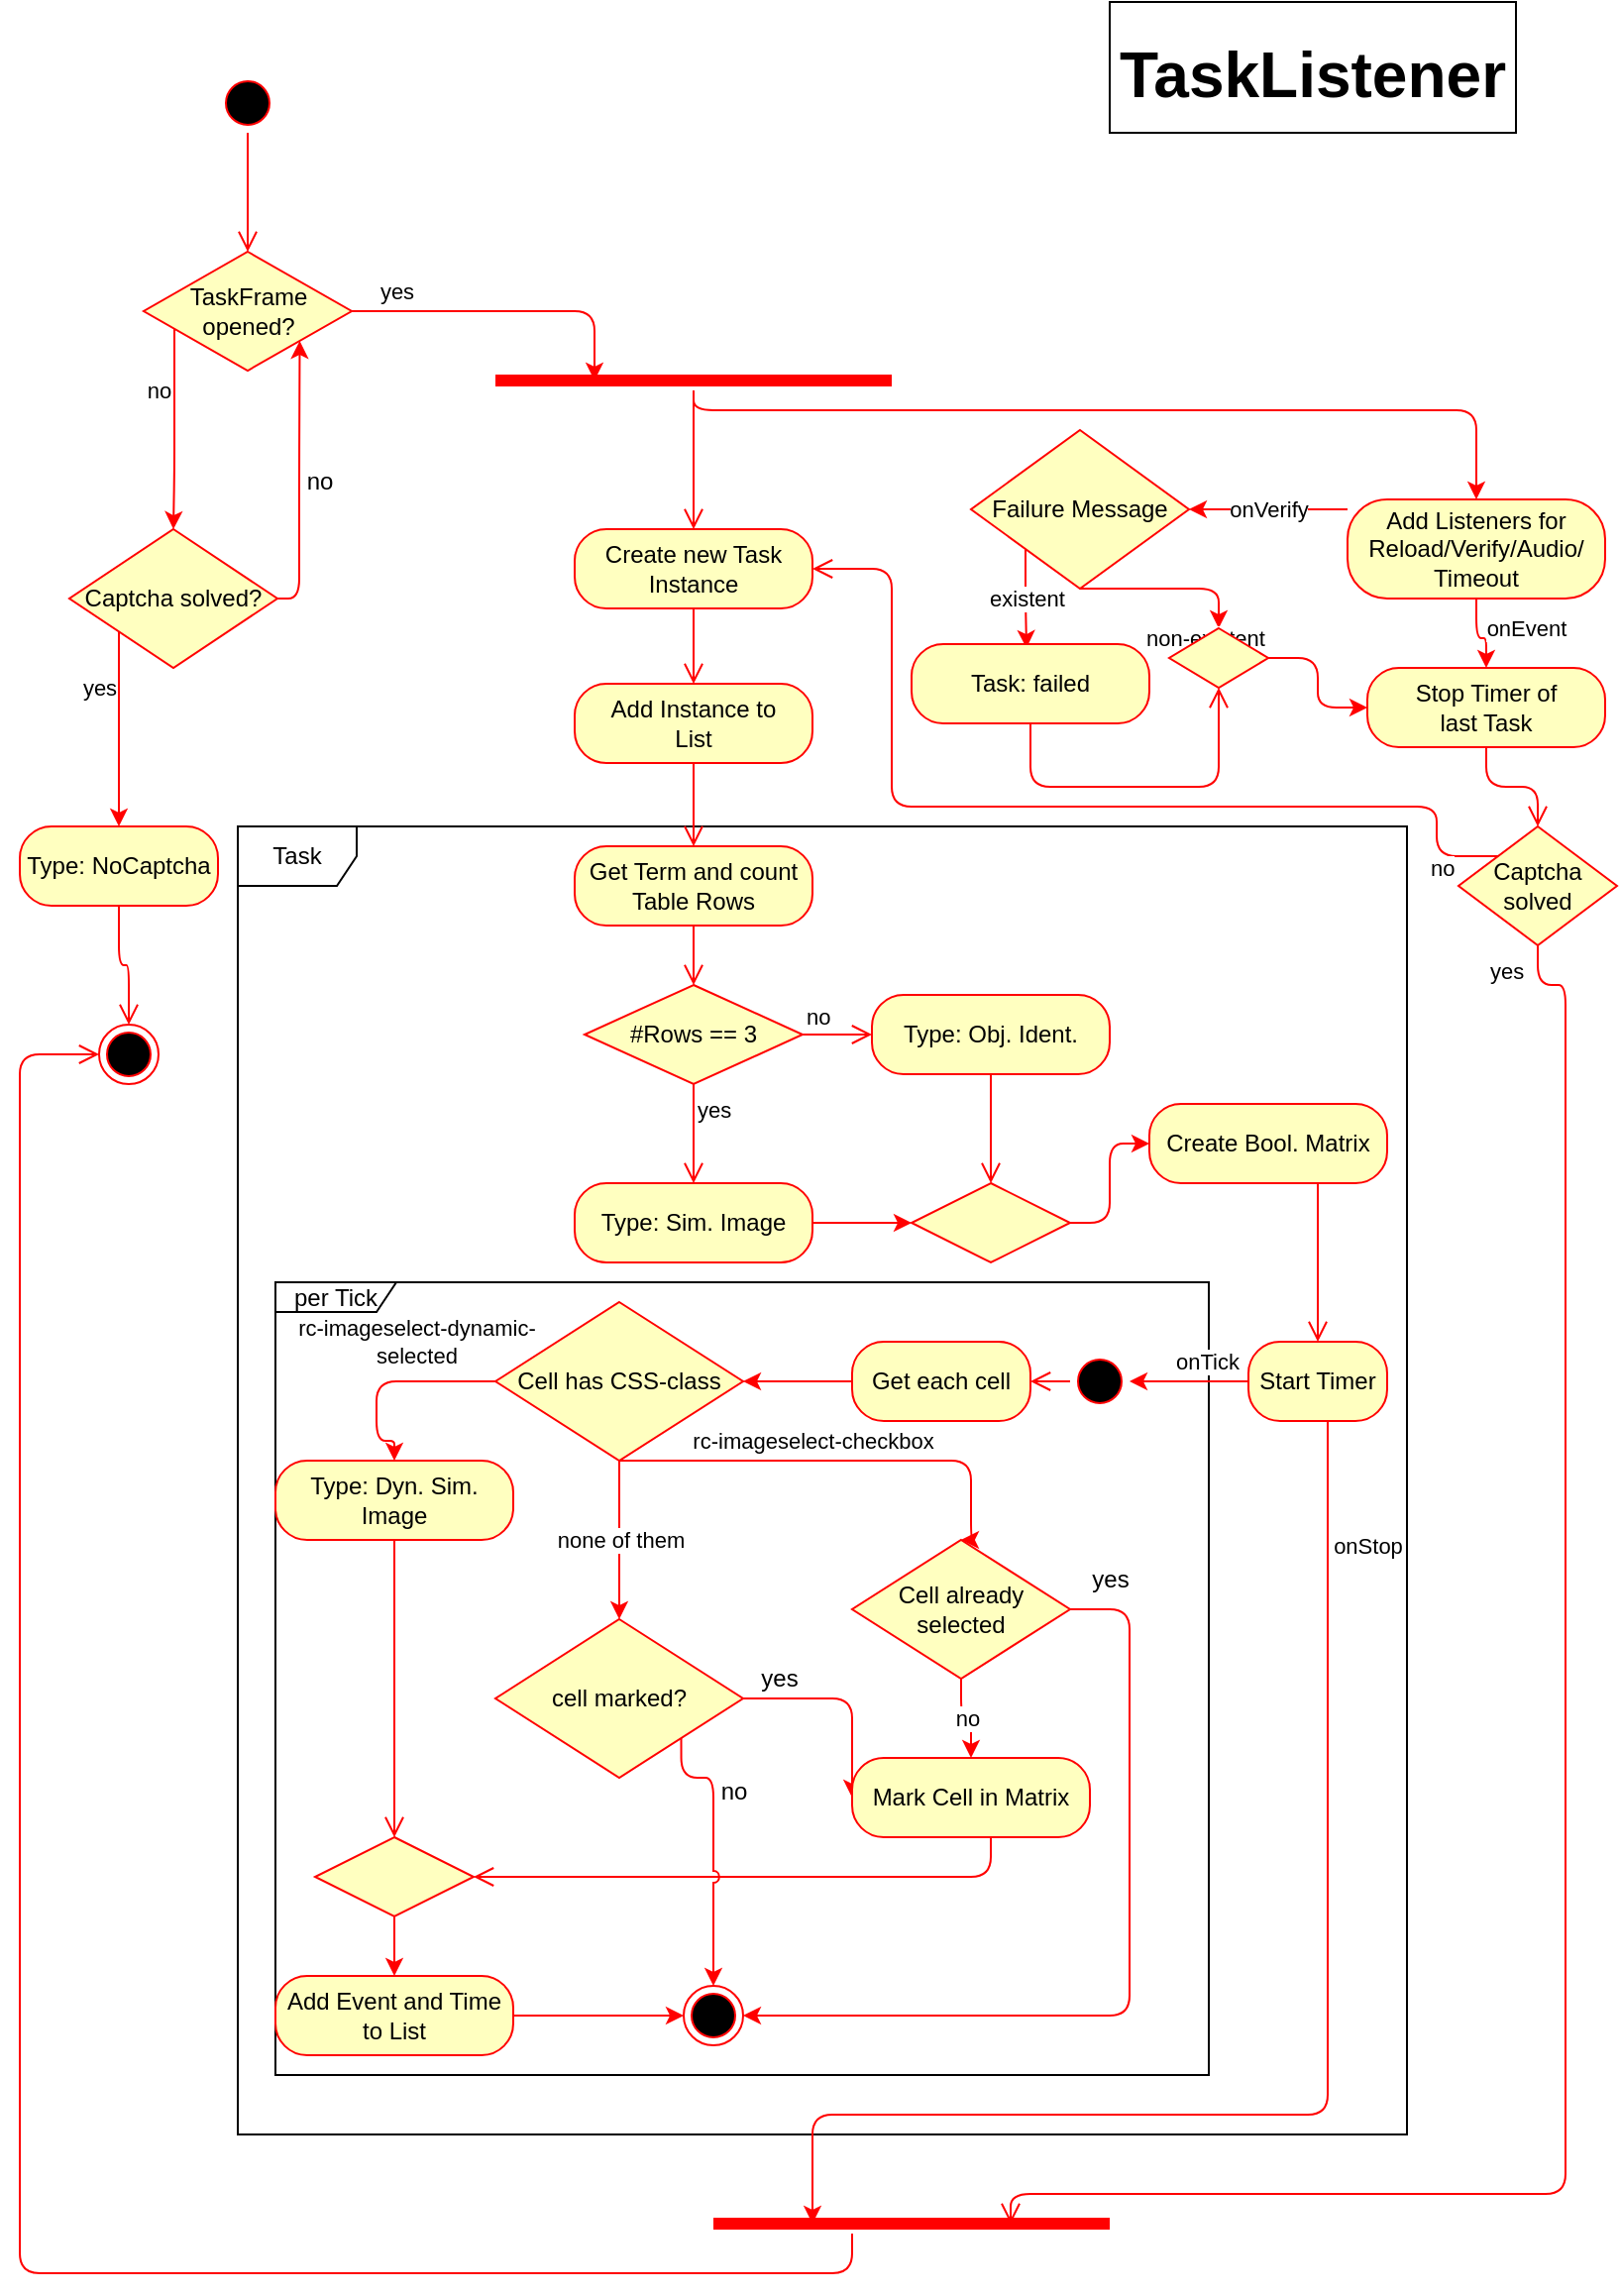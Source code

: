 <mxfile version="12.6.5" type="device"><diagram id="C5RBs43oDa-KdzZeNtuy" name="Page-1"><mxGraphModel dx="941" dy="671" grid="1" gridSize="10" guides="1" tooltips="1" connect="1" arrows="1" fold="1" page="1" pageScale="1" pageWidth="827" pageHeight="1169" math="0" shadow="0"><root><mxCell id="WIyWlLk6GJQsqaUBKTNV-0"/><mxCell id="WIyWlLk6GJQsqaUBKTNV-1" parent="WIyWlLk6GJQsqaUBKTNV-0"/><mxCell id="_MNQHU16KhwOSAVHGMOq-171" value="Task" style="shape=umlFrame;whiteSpace=wrap;html=1;" parent="WIyWlLk6GJQsqaUBKTNV-1" vertex="1"><mxGeometry x="130" y="420" width="590" height="660" as="geometry"/></mxCell><mxCell id="_MNQHU16KhwOSAVHGMOq-159" value="per Tick" style="shape=umlFrame;whiteSpace=wrap;html=1;width=61;height=15;" parent="WIyWlLk6GJQsqaUBKTNV-1" vertex="1"><mxGeometry x="149" y="650" width="471" height="400" as="geometry"/></mxCell><mxCell id="_MNQHU16KhwOSAVHGMOq-0" value="" style="ellipse;html=1;shape=startState;fillColor=#000000;strokeColor=#ff0000;" parent="WIyWlLk6GJQsqaUBKTNV-1" vertex="1"><mxGeometry x="120" y="40" width="30" height="30" as="geometry"/></mxCell><mxCell id="_MNQHU16KhwOSAVHGMOq-1" value="" style="edgeStyle=orthogonalEdgeStyle;html=1;verticalAlign=bottom;endArrow=open;endSize=8;strokeColor=#ff0000;" parent="WIyWlLk6GJQsqaUBKTNV-1" source="_MNQHU16KhwOSAVHGMOq-0" edge="1"><mxGeometry relative="1" as="geometry"><mxPoint x="135" y="130" as="targetPoint"/></mxGeometry></mxCell><mxCell id="_MNQHU16KhwOSAVHGMOq-42" value="yes" style="edgeStyle=orthogonalEdgeStyle;rounded=1;orthogonalLoop=1;jettySize=auto;html=1;strokeColor=#FF0000;entryX=0.25;entryY=0.5;entryDx=0;entryDy=0;entryPerimeter=0;" parent="WIyWlLk6GJQsqaUBKTNV-1" source="_MNQHU16KhwOSAVHGMOq-6" target="_MNQHU16KhwOSAVHGMOq-62" edge="1"><mxGeometry x="-0.713" y="10" relative="1" as="geometry"><mxPoint x="267.5" y="160" as="targetPoint"/><Array as="points"><mxPoint x="310" y="160"/></Array><mxPoint as="offset"/></mxGeometry></mxCell><mxCell id="_MNQHU16KhwOSAVHGMOq-45" value="no" style="edgeStyle=orthogonalEdgeStyle;rounded=1;orthogonalLoop=1;jettySize=auto;html=1;strokeColor=#FF0000;entryX=0.5;entryY=0;entryDx=0;entryDy=0;" parent="WIyWlLk6GJQsqaUBKTNV-1" source="_MNQHU16KhwOSAVHGMOq-6" target="_MNQHU16KhwOSAVHGMOq-44" edge="1"><mxGeometry x="0.408" y="-41" relative="1" as="geometry"><Array as="points"><mxPoint x="98" y="240"/><mxPoint x="98" y="240"/></Array><mxPoint x="33" y="-40" as="offset"/></mxGeometry></mxCell><mxCell id="_MNQHU16KhwOSAVHGMOq-6" value="TaskFrame&lt;br&gt;opened?" style="rhombus;whiteSpace=wrap;html=1;fillColor=#ffffc0;strokeColor=#ff0000;" parent="WIyWlLk6GJQsqaUBKTNV-1" vertex="1"><mxGeometry x="82.5" y="130" width="105" height="60" as="geometry"/></mxCell><mxCell id="_MNQHU16KhwOSAVHGMOq-48" value="yes" style="edgeStyle=orthogonalEdgeStyle;rounded=1;orthogonalLoop=1;jettySize=auto;html=1;strokeColor=#FF0000;entryX=0.5;entryY=0;entryDx=0;entryDy=0;" parent="WIyWlLk6GJQsqaUBKTNV-1" source="_MNQHU16KhwOSAVHGMOq-44" target="_MNQHU16KhwOSAVHGMOq-52" edge="1"><mxGeometry x="-0.424" y="-10" relative="1" as="geometry"><mxPoint x="135" y="420" as="targetPoint"/><Array as="points"><mxPoint x="70" y="410"/><mxPoint x="70" y="410"/></Array><mxPoint as="offset"/></mxGeometry></mxCell><mxCell id="_MNQHU16KhwOSAVHGMOq-50" value="&lt;font style=&quot;font-size: 12px&quot;&gt;no&lt;/font&gt;" style="edgeStyle=orthogonalEdgeStyle;rounded=1;orthogonalLoop=1;jettySize=auto;html=1;strokeColor=#FF0000;entryX=1;entryY=1;entryDx=0;entryDy=0;" parent="WIyWlLk6GJQsqaUBKTNV-1" source="_MNQHU16KhwOSAVHGMOq-44" target="_MNQHU16KhwOSAVHGMOq-6" edge="1"><mxGeometry x="-0.003" y="-10" relative="1" as="geometry"><mxPoint x="267.5" y="305" as="targetPoint"/><Array as="points"><mxPoint x="161" y="240"/><mxPoint x="161" y="240"/></Array><mxPoint as="offset"/></mxGeometry></mxCell><mxCell id="_MNQHU16KhwOSAVHGMOq-44" value="Captcha solved?" style="rhombus;whiteSpace=wrap;html=1;fillColor=#ffffc0;strokeColor=#ff0000;" parent="WIyWlLk6GJQsqaUBKTNV-1" vertex="1"><mxGeometry x="45" y="270" width="105" height="70" as="geometry"/></mxCell><mxCell id="_MNQHU16KhwOSAVHGMOq-52" value="Type: NoCaptcha" style="rounded=1;whiteSpace=wrap;html=1;arcSize=40;fontColor=#000000;fillColor=#ffffc0;strokeColor=#ff0000;" parent="WIyWlLk6GJQsqaUBKTNV-1" vertex="1"><mxGeometry x="20" y="420" width="100" height="40" as="geometry"/></mxCell><mxCell id="_MNQHU16KhwOSAVHGMOq-53" value="" style="edgeStyle=orthogonalEdgeStyle;html=1;verticalAlign=bottom;endArrow=open;endSize=8;strokeColor=#ff0000;entryX=0.5;entryY=0;entryDx=0;entryDy=0;exitX=0.5;exitY=1;exitDx=0;exitDy=0;" parent="WIyWlLk6GJQsqaUBKTNV-1" source="_MNQHU16KhwOSAVHGMOq-52" target="_MNQHU16KhwOSAVHGMOq-54" edge="1"><mxGeometry relative="1" as="geometry"><mxPoint x="139" y="520" as="targetPoint"/><Array as="points"><mxPoint x="70" y="490"/><mxPoint x="75" y="490"/></Array></mxGeometry></mxCell><mxCell id="_MNQHU16KhwOSAVHGMOq-54" value="" style="ellipse;html=1;shape=endState;fillColor=#000000;strokeColor=#ff0000;" parent="WIyWlLk6GJQsqaUBKTNV-1" vertex="1"><mxGeometry x="60" y="520" width="30" height="30" as="geometry"/></mxCell><mxCell id="_MNQHU16KhwOSAVHGMOq-55" value="Create new Task&lt;br&gt;Instance" style="rounded=1;whiteSpace=wrap;html=1;arcSize=40;fontColor=#000000;fillColor=#ffffc0;strokeColor=#ff0000;" parent="WIyWlLk6GJQsqaUBKTNV-1" vertex="1"><mxGeometry x="300" y="270" width="120" height="40" as="geometry"/></mxCell><mxCell id="_MNQHU16KhwOSAVHGMOq-56" value="" style="edgeStyle=orthogonalEdgeStyle;html=1;verticalAlign=bottom;endArrow=open;endSize=8;strokeColor=#ff0000;entryX=0.5;entryY=0;entryDx=0;entryDy=0;" parent="WIyWlLk6GJQsqaUBKTNV-1" source="_MNQHU16KhwOSAVHGMOq-55" target="_MNQHU16KhwOSAVHGMOq-57" edge="1"><mxGeometry relative="1" as="geometry"><mxPoint x="440" y="330" as="targetPoint"/></mxGeometry></mxCell><mxCell id="_MNQHU16KhwOSAVHGMOq-57" value="Add Instance to&lt;br&gt;List" style="rounded=1;whiteSpace=wrap;html=1;arcSize=40;fontColor=#000000;fillColor=#ffffc0;strokeColor=#ff0000;" parent="WIyWlLk6GJQsqaUBKTNV-1" vertex="1"><mxGeometry x="300" y="348" width="120" height="40" as="geometry"/></mxCell><mxCell id="_MNQHU16KhwOSAVHGMOq-58" value="" style="edgeStyle=orthogonalEdgeStyle;html=1;verticalAlign=bottom;endArrow=open;endSize=8;strokeColor=#ff0000;entryX=0.5;entryY=0;entryDx=0;entryDy=0;" parent="WIyWlLk6GJQsqaUBKTNV-1" source="_MNQHU16KhwOSAVHGMOq-57" target="_MNQHU16KhwOSAVHGMOq-80" edge="1"><mxGeometry relative="1" as="geometry"><mxPoint x="360" y="430" as="targetPoint"/></mxGeometry></mxCell><mxCell id="_MNQHU16KhwOSAVHGMOq-64" value="" style="edgeStyle=orthogonalEdgeStyle;rounded=1;orthogonalLoop=1;jettySize=auto;html=1;strokeColor=#FF0000;entryX=0.5;entryY=0;entryDx=0;entryDy=0;" parent="WIyWlLk6GJQsqaUBKTNV-1" source="_MNQHU16KhwOSAVHGMOq-62" target="_MNQHU16KhwOSAVHGMOq-65" edge="1"><mxGeometry relative="1" as="geometry"><mxPoint x="460" y="250" as="targetPoint"/><Array as="points"><mxPoint x="360" y="210"/><mxPoint x="755" y="210"/></Array></mxGeometry></mxCell><mxCell id="_MNQHU16KhwOSAVHGMOq-62" value="" style="shape=line;html=1;strokeWidth=6;strokeColor=#ff0000;" parent="WIyWlLk6GJQsqaUBKTNV-1" vertex="1"><mxGeometry x="260" y="190" width="200" height="10" as="geometry"/></mxCell><mxCell id="_MNQHU16KhwOSAVHGMOq-63" value="" style="edgeStyle=orthogonalEdgeStyle;html=1;verticalAlign=bottom;endArrow=open;endSize=8;strokeColor=#ff0000;entryX=0.5;entryY=0;entryDx=0;entryDy=0;" parent="WIyWlLk6GJQsqaUBKTNV-1" source="_MNQHU16KhwOSAVHGMOq-62" target="_MNQHU16KhwOSAVHGMOq-55" edge="1"><mxGeometry relative="1" as="geometry"><mxPoint x="360" y="240" as="targetPoint"/><Array as="points"><mxPoint x="360" y="270"/></Array></mxGeometry></mxCell><mxCell id="_MNQHU16KhwOSAVHGMOq-100" value="onVerify" style="edgeStyle=orthogonalEdgeStyle;rounded=1;orthogonalLoop=1;jettySize=auto;html=1;strokeColor=#FF0000;" parent="WIyWlLk6GJQsqaUBKTNV-1" edge="1"><mxGeometry relative="1" as="geometry"><mxPoint x="690.0" y="260" as="sourcePoint"/><mxPoint x="610.0" y="260" as="targetPoint"/></mxGeometry></mxCell><mxCell id="_MNQHU16KhwOSAVHGMOq-170" value="onEvent" style="edgeStyle=orthogonalEdgeStyle;rounded=1;orthogonalLoop=1;jettySize=auto;html=1;strokeColor=#FF0000;entryX=0.5;entryY=0;entryDx=0;entryDy=0;" parent="WIyWlLk6GJQsqaUBKTNV-1" source="_MNQHU16KhwOSAVHGMOq-65" target="_MNQHU16KhwOSAVHGMOq-71" edge="1"><mxGeometry x="0.251" y="21" relative="1" as="geometry"><mxPoint x="755.0" y="385" as="targetPoint"/><mxPoint x="-1" y="-5" as="offset"/></mxGeometry></mxCell><mxCell id="_MNQHU16KhwOSAVHGMOq-65" value="Add Listeners for&lt;br&gt;Reload/Verify/Audio/&lt;br&gt;Timeout" style="rounded=1;whiteSpace=wrap;html=1;arcSize=40;fontColor=#000000;fillColor=#ffffc0;strokeColor=#ff0000;" parent="WIyWlLk6GJQsqaUBKTNV-1" vertex="1"><mxGeometry x="690" y="255" width="130" height="50" as="geometry"/></mxCell><mxCell id="_MNQHU16KhwOSAVHGMOq-71" value="Stop Timer of&lt;br&gt;last Task" style="rounded=1;whiteSpace=wrap;html=1;arcSize=40;fontColor=#000000;fillColor=#ffffc0;strokeColor=#ff0000;" parent="WIyWlLk6GJQsqaUBKTNV-1" vertex="1"><mxGeometry x="700" y="340" width="120" height="40" as="geometry"/></mxCell><mxCell id="_MNQHU16KhwOSAVHGMOq-72" value="" style="edgeStyle=orthogonalEdgeStyle;html=1;verticalAlign=bottom;endArrow=open;endSize=8;strokeColor=#ff0000;entryX=0.5;entryY=0;entryDx=0;entryDy=0;" parent="WIyWlLk6GJQsqaUBKTNV-1" source="_MNQHU16KhwOSAVHGMOq-71" target="_MNQHU16KhwOSAVHGMOq-75" edge="1"><mxGeometry relative="1" as="geometry"><mxPoint x="755" y="413" as="targetPoint"/></mxGeometry></mxCell><mxCell id="_MNQHU16KhwOSAVHGMOq-75" value="Captcha &lt;br&gt;solved" style="rhombus;whiteSpace=wrap;html=1;fillColor=#ffffc0;strokeColor=#ff0000;" parent="WIyWlLk6GJQsqaUBKTNV-1" vertex="1"><mxGeometry x="746" y="420" width="80" height="60" as="geometry"/></mxCell><mxCell id="_MNQHU16KhwOSAVHGMOq-76" value="no" style="edgeStyle=orthogonalEdgeStyle;html=1;align=left;verticalAlign=bottom;endArrow=open;endSize=8;strokeColor=#ff0000;exitX=0;exitY=0;exitDx=0;exitDy=0;entryX=1;entryY=0.5;entryDx=0;entryDy=0;" parent="WIyWlLk6GJQsqaUBKTNV-1" source="_MNQHU16KhwOSAVHGMOq-75" target="_MNQHU16KhwOSAVHGMOq-55" edge="1"><mxGeometry x="-0.874" y="16" relative="1" as="geometry"><mxPoint x="720" y="470" as="targetPoint"/><Array as="points"><mxPoint x="735" y="410"/><mxPoint x="460" y="410"/><mxPoint x="460" y="290"/></Array><mxPoint x="11" y="15" as="offset"/></mxGeometry></mxCell><mxCell id="_MNQHU16KhwOSAVHGMOq-77" value="yes" style="edgeStyle=orthogonalEdgeStyle;html=1;align=left;verticalAlign=top;endArrow=open;endSize=8;strokeColor=#ff0000;entryX=0.75;entryY=0.5;entryDx=0;entryDy=0;entryPerimeter=0;exitX=0.5;exitY=1;exitDx=0;exitDy=0;" parent="WIyWlLk6GJQsqaUBKTNV-1" source="_MNQHU16KhwOSAVHGMOq-75" target="_MNQHU16KhwOSAVHGMOq-78" edge="1"><mxGeometry x="-0.957" y="33" relative="1" as="geometry"><mxPoint x="410" y="560" as="targetPoint"/><Array as="points"><mxPoint x="786" y="500"/><mxPoint x="800" y="500"/><mxPoint x="800" y="1110"/><mxPoint x="520" y="1110"/></Array><mxPoint x="-26" y="13" as="offset"/></mxGeometry></mxCell><mxCell id="_MNQHU16KhwOSAVHGMOq-78" value="" style="shape=line;html=1;strokeWidth=6;strokeColor=#ff0000;" parent="WIyWlLk6GJQsqaUBKTNV-1" vertex="1"><mxGeometry x="370" y="1120" width="200" height="10" as="geometry"/></mxCell><mxCell id="_MNQHU16KhwOSAVHGMOq-79" value="" style="edgeStyle=orthogonalEdgeStyle;html=1;verticalAlign=bottom;endArrow=open;endSize=8;strokeColor=#ff0000;entryX=0;entryY=0.5;entryDx=0;entryDy=0;" parent="WIyWlLk6GJQsqaUBKTNV-1" source="_MNQHU16KhwOSAVHGMOq-78" target="_MNQHU16KhwOSAVHGMOq-54" edge="1"><mxGeometry relative="1" as="geometry"><mxPoint x="139" y="630" as="targetPoint"/><Array as="points"><mxPoint x="440" y="1150"/><mxPoint x="20" y="1150"/><mxPoint x="20" y="535"/></Array></mxGeometry></mxCell><mxCell id="_MNQHU16KhwOSAVHGMOq-80" value="Get Term and count&lt;br&gt;Table Rows" style="rounded=1;whiteSpace=wrap;html=1;arcSize=40;fontColor=#000000;fillColor=#ffffc0;strokeColor=#ff0000;" parent="WIyWlLk6GJQsqaUBKTNV-1" vertex="1"><mxGeometry x="300" y="430" width="120" height="40" as="geometry"/></mxCell><mxCell id="_MNQHU16KhwOSAVHGMOq-81" value="" style="edgeStyle=orthogonalEdgeStyle;html=1;verticalAlign=bottom;endArrow=open;endSize=8;strokeColor=#ff0000;entryX=0.5;entryY=0;entryDx=0;entryDy=0;" parent="WIyWlLk6GJQsqaUBKTNV-1" source="_MNQHU16KhwOSAVHGMOq-80" target="_MNQHU16KhwOSAVHGMOq-82" edge="1"><mxGeometry relative="1" as="geometry"><mxPoint x="360" y="510" as="targetPoint"/></mxGeometry></mxCell><mxCell id="_MNQHU16KhwOSAVHGMOq-82" value="#Rows == 3" style="rhombus;whiteSpace=wrap;html=1;fillColor=#ffffc0;strokeColor=#ff0000;" parent="WIyWlLk6GJQsqaUBKTNV-1" vertex="1"><mxGeometry x="305" y="500" width="110" height="50" as="geometry"/></mxCell><mxCell id="_MNQHU16KhwOSAVHGMOq-83" value="no" style="edgeStyle=orthogonalEdgeStyle;html=1;align=left;verticalAlign=bottom;endArrow=open;endSize=8;strokeColor=#ff0000;entryX=0;entryY=0.5;entryDx=0;entryDy=0;" parent="WIyWlLk6GJQsqaUBKTNV-1" source="_MNQHU16KhwOSAVHGMOq-82" target="_MNQHU16KhwOSAVHGMOq-87" edge="1"><mxGeometry x="-1" relative="1" as="geometry"><mxPoint x="500" y="520" as="targetPoint"/></mxGeometry></mxCell><mxCell id="_MNQHU16KhwOSAVHGMOq-84" value="yes" style="edgeStyle=orthogonalEdgeStyle;html=1;align=left;verticalAlign=top;endArrow=open;endSize=8;strokeColor=#ff0000;entryX=0.5;entryY=0;entryDx=0;entryDy=0;" parent="WIyWlLk6GJQsqaUBKTNV-1" source="_MNQHU16KhwOSAVHGMOq-82" target="_MNQHU16KhwOSAVHGMOq-89" edge="1"><mxGeometry x="-1" relative="1" as="geometry"><mxPoint x="360" y="600" as="targetPoint"/></mxGeometry></mxCell><mxCell id="_MNQHU16KhwOSAVHGMOq-87" value="Type: Obj. Ident." style="rounded=1;whiteSpace=wrap;html=1;arcSize=40;fontColor=#000000;fillColor=#ffffc0;strokeColor=#ff0000;" parent="WIyWlLk6GJQsqaUBKTNV-1" vertex="1"><mxGeometry x="450" y="505" width="120" height="40" as="geometry"/></mxCell><mxCell id="_MNQHU16KhwOSAVHGMOq-88" value="" style="edgeStyle=orthogonalEdgeStyle;html=1;verticalAlign=bottom;endArrow=open;endSize=8;strokeColor=#ff0000;entryX=0.5;entryY=0;entryDx=0;entryDy=0;" parent="WIyWlLk6GJQsqaUBKTNV-1" source="_MNQHU16KhwOSAVHGMOq-87" target="_MNQHU16KhwOSAVHGMOq-91" edge="1"><mxGeometry relative="1" as="geometry"><mxPoint x="510" y="570" as="targetPoint"/></mxGeometry></mxCell><mxCell id="_MNQHU16KhwOSAVHGMOq-94" value="" style="edgeStyle=orthogonalEdgeStyle;rounded=1;orthogonalLoop=1;jettySize=auto;html=1;strokeColor=#FF0000;" parent="WIyWlLk6GJQsqaUBKTNV-1" source="_MNQHU16KhwOSAVHGMOq-89" target="_MNQHU16KhwOSAVHGMOq-91" edge="1"><mxGeometry relative="1" as="geometry"/></mxCell><mxCell id="_MNQHU16KhwOSAVHGMOq-89" value="Type: Sim. Image" style="rounded=1;whiteSpace=wrap;html=1;arcSize=40;fontColor=#000000;fillColor=#ffffc0;strokeColor=#ff0000;" parent="WIyWlLk6GJQsqaUBKTNV-1" vertex="1"><mxGeometry x="300" y="600" width="120" height="40" as="geometry"/></mxCell><mxCell id="_MNQHU16KhwOSAVHGMOq-98" value="" style="edgeStyle=orthogonalEdgeStyle;rounded=1;orthogonalLoop=1;jettySize=auto;html=1;strokeColor=#FF0000;entryX=0;entryY=0.5;entryDx=0;entryDy=0;" parent="WIyWlLk6GJQsqaUBKTNV-1" source="_MNQHU16KhwOSAVHGMOq-91" target="_MNQHU16KhwOSAVHGMOq-154" edge="1"><mxGeometry relative="1" as="geometry"><mxPoint x="510.0" y="720.0" as="targetPoint"/></mxGeometry></mxCell><mxCell id="_MNQHU16KhwOSAVHGMOq-91" value="" style="rhombus;whiteSpace=wrap;html=1;fillColor=#ffffc0;strokeColor=#ff0000;" parent="WIyWlLk6GJQsqaUBKTNV-1" vertex="1"><mxGeometry x="470" y="600" width="80" height="40" as="geometry"/></mxCell><mxCell id="_MNQHU16KhwOSAVHGMOq-115" value="onStop" style="edgeStyle=orthogonalEdgeStyle;rounded=1;orthogonalLoop=1;jettySize=auto;html=1;strokeColor=#FF0000;entryX=0.25;entryY=0.5;entryDx=0;entryDy=0;entryPerimeter=0;" parent="WIyWlLk6GJQsqaUBKTNV-1" source="_MNQHU16KhwOSAVHGMOq-95" target="_MNQHU16KhwOSAVHGMOq-78" edge="1"><mxGeometry x="-0.809" y="20" relative="1" as="geometry"><mxPoint x="550.0" y="800.0" as="targetPoint"/><Array as="points"><mxPoint x="680" y="1070"/><mxPoint x="420" y="1070"/></Array><mxPoint y="-1" as="offset"/></mxGeometry></mxCell><mxCell id="_MNQHU16KhwOSAVHGMOq-117" value="onTick" style="edgeStyle=orthogonalEdgeStyle;rounded=1;orthogonalLoop=1;jettySize=auto;html=1;strokeColor=#FF0000;entryX=1;entryY=0.5;entryDx=0;entryDy=0;" parent="WIyWlLk6GJQsqaUBKTNV-1" source="_MNQHU16KhwOSAVHGMOq-95" target="_MNQHU16KhwOSAVHGMOq-161" edge="1"><mxGeometry x="-0.25" y="-10" relative="1" as="geometry"><mxPoint x="570" y="700" as="targetPoint"/><Array as="points"><mxPoint x="580" y="700"/></Array><mxPoint x="1" as="offset"/></mxGeometry></mxCell><mxCell id="_MNQHU16KhwOSAVHGMOq-95" value="Start Timer" style="rounded=1;whiteSpace=wrap;html=1;arcSize=40;fontColor=#000000;fillColor=#ffffc0;strokeColor=#ff0000;" parent="WIyWlLk6GJQsqaUBKTNV-1" vertex="1"><mxGeometry x="640" y="680" width="70" height="40" as="geometry"/></mxCell><mxCell id="_MNQHU16KhwOSAVHGMOq-121" value="" style="edgeStyle=orthogonalEdgeStyle;rounded=1;orthogonalLoop=1;jettySize=auto;html=1;strokeColor=#FF0000;" parent="WIyWlLk6GJQsqaUBKTNV-1" source="_MNQHU16KhwOSAVHGMOq-116" target="_MNQHU16KhwOSAVHGMOq-118" edge="1"><mxGeometry relative="1" as="geometry"/></mxCell><mxCell id="_MNQHU16KhwOSAVHGMOq-116" value="Get each cell" style="rounded=1;whiteSpace=wrap;html=1;arcSize=40;fontColor=#000000;fillColor=#ffffc0;strokeColor=#ff0000;" parent="WIyWlLk6GJQsqaUBKTNV-1" vertex="1"><mxGeometry x="440" y="680" width="90" height="40" as="geometry"/></mxCell><mxCell id="_MNQHU16KhwOSAVHGMOq-105" value="existent" style="edgeStyle=orthogonalEdgeStyle;rounded=1;orthogonalLoop=1;jettySize=auto;html=1;strokeColor=#FF0000;exitX=0;exitY=1;exitDx=0;exitDy=0;" parent="WIyWlLk6GJQsqaUBKTNV-1" source="_MNQHU16KhwOSAVHGMOq-101" edge="1"><mxGeometry relative="1" as="geometry"><mxPoint x="528" y="330" as="targetPoint"/><Array as="points"><mxPoint x="528" y="305"/><mxPoint x="528" y="305"/></Array></mxGeometry></mxCell><mxCell id="_MNQHU16KhwOSAVHGMOq-110" value="non-existent" style="edgeStyle=orthogonalEdgeStyle;rounded=1;orthogonalLoop=1;jettySize=auto;html=1;strokeColor=#FF0000;entryX=0.5;entryY=0;entryDx=0;entryDy=0;" parent="WIyWlLk6GJQsqaUBKTNV-1" source="_MNQHU16KhwOSAVHGMOq-101" target="_MNQHU16KhwOSAVHGMOq-108" edge="1"><mxGeometry x="0.387" y="-25" relative="1" as="geometry"><mxPoint x="555.0" y="380" as="targetPoint"/><Array as="points"><mxPoint x="625" y="300"/></Array><mxPoint as="offset"/></mxGeometry></mxCell><mxCell id="_MNQHU16KhwOSAVHGMOq-101" value="Failure Message" style="rhombus;whiteSpace=wrap;html=1;fillColor=#ffffc0;strokeColor=#ff0000;" parent="WIyWlLk6GJQsqaUBKTNV-1" vertex="1"><mxGeometry x="500" y="220" width="110" height="80" as="geometry"/></mxCell><mxCell id="_MNQHU16KhwOSAVHGMOq-106" value="Task: failed" style="rounded=1;whiteSpace=wrap;html=1;arcSize=40;fontColor=#000000;fillColor=#ffffc0;strokeColor=#ff0000;" parent="WIyWlLk6GJQsqaUBKTNV-1" vertex="1"><mxGeometry x="470" y="328" width="120" height="40" as="geometry"/></mxCell><mxCell id="_MNQHU16KhwOSAVHGMOq-107" value="" style="edgeStyle=orthogonalEdgeStyle;html=1;verticalAlign=bottom;endArrow=open;endSize=8;strokeColor=#ff0000;entryX=0.5;entryY=1;entryDx=0;entryDy=0;" parent="WIyWlLk6GJQsqaUBKTNV-1" source="_MNQHU16KhwOSAVHGMOq-106" target="_MNQHU16KhwOSAVHGMOq-108" edge="1"><mxGeometry relative="1" as="geometry"><mxPoint x="550" y="440" as="targetPoint"/><Array as="points"><mxPoint x="530" y="400"/><mxPoint x="625" y="400"/></Array></mxGeometry></mxCell><mxCell id="_MNQHU16KhwOSAVHGMOq-113" value="" style="edgeStyle=orthogonalEdgeStyle;rounded=1;orthogonalLoop=1;jettySize=auto;html=1;strokeColor=#FF0000;" parent="WIyWlLk6GJQsqaUBKTNV-1" source="_MNQHU16KhwOSAVHGMOq-108" target="_MNQHU16KhwOSAVHGMOq-71" edge="1"><mxGeometry relative="1" as="geometry"/></mxCell><mxCell id="_MNQHU16KhwOSAVHGMOq-108" value="" style="rhombus;whiteSpace=wrap;html=1;fillColor=#ffffc0;strokeColor=#ff0000;" parent="WIyWlLk6GJQsqaUBKTNV-1" vertex="1"><mxGeometry x="600" y="320" width="50" height="30" as="geometry"/></mxCell><mxCell id="_MNQHU16KhwOSAVHGMOq-123" value="rc-imageselect-checkbox" style="edgeStyle=orthogonalEdgeStyle;rounded=1;orthogonalLoop=1;jettySize=auto;html=1;strokeColor=#FF0000;entryX=0.5;entryY=0;entryDx=0;entryDy=0;" parent="WIyWlLk6GJQsqaUBKTNV-1" source="_MNQHU16KhwOSAVHGMOq-118" target="_MNQHU16KhwOSAVHGMOq-128" edge="1"><mxGeometry x="-0.124" y="10" relative="1" as="geometry"><mxPoint x="350" y="780" as="targetPoint"/><Array as="points"><mxPoint x="500" y="740"/><mxPoint x="500" y="780"/></Array><mxPoint as="offset"/></mxGeometry></mxCell><mxCell id="_MNQHU16KhwOSAVHGMOq-127" value="rc-imageselect-dynamic-&lt;br&gt;selected" style="edgeStyle=orthogonalEdgeStyle;rounded=1;orthogonalLoop=1;jettySize=auto;html=1;strokeColor=#FF0000;entryX=0.5;entryY=0;entryDx=0;entryDy=0;" parent="WIyWlLk6GJQsqaUBKTNV-1" source="_MNQHU16KhwOSAVHGMOq-118" target="_MNQHU16KhwOSAVHGMOq-135" edge="1"><mxGeometry x="-0.266" y="-20" relative="1" as="geometry"><mxPoint x="180" y="700.0" as="targetPoint"/><Array as="points"><mxPoint x="200" y="700"/><mxPoint x="200" y="730"/><mxPoint x="209" y="730"/></Array><mxPoint as="offset"/></mxGeometry></mxCell><mxCell id="_MNQHU16KhwOSAVHGMOq-134" value="none of them" style="edgeStyle=orthogonalEdgeStyle;rounded=1;orthogonalLoop=1;jettySize=auto;html=1;strokeColor=#FF0000;" parent="WIyWlLk6GJQsqaUBKTNV-1" source="_MNQHU16KhwOSAVHGMOq-118" target="_MNQHU16KhwOSAVHGMOq-133" edge="1"><mxGeometry relative="1" as="geometry"/></mxCell><mxCell id="_MNQHU16KhwOSAVHGMOq-118" value="Cell has CSS-class" style="rhombus;whiteSpace=wrap;html=1;fillColor=#ffffc0;strokeColor=#ff0000;" parent="WIyWlLk6GJQsqaUBKTNV-1" vertex="1"><mxGeometry x="260" y="660" width="125" height="80" as="geometry"/></mxCell><mxCell id="_MNQHU16KhwOSAVHGMOq-144" value="" style="edgeStyle=orthogonalEdgeStyle;rounded=1;orthogonalLoop=1;jettySize=auto;html=1;strokeColor=#FF0000;entryX=0;entryY=0.5;entryDx=0;entryDy=0;" parent="WIyWlLk6GJQsqaUBKTNV-1" source="_MNQHU16KhwOSAVHGMOq-133" target="_MNQHU16KhwOSAVHGMOq-139" edge="1"><mxGeometry relative="1" as="geometry"><mxPoint x="465.0" y="860.0" as="targetPoint"/><Array as="points"><mxPoint x="440" y="860"/><mxPoint x="440" y="910"/></Array></mxGeometry></mxCell><mxCell id="_MNQHU16KhwOSAVHGMOq-153" value="yes" style="text;html=1;align=center;verticalAlign=middle;resizable=0;points=[];labelBackgroundColor=#ffffff;" parent="_MNQHU16KhwOSAVHGMOq-144" vertex="1" connectable="0"><mxGeometry x="-0.369" y="-5" relative="1" as="geometry"><mxPoint x="-15.5" y="-14.94" as="offset"/></mxGeometry></mxCell><mxCell id="_MNQHU16KhwOSAVHGMOq-133" value="cell marked?" style="rhombus;whiteSpace=wrap;html=1;fillColor=#ffffc0;strokeColor=#ff0000;" parent="WIyWlLk6GJQsqaUBKTNV-1" vertex="1"><mxGeometry x="260" y="820" width="125" height="80" as="geometry"/></mxCell><mxCell id="_MNQHU16KhwOSAVHGMOq-138" value="no" style="edgeStyle=orthogonalEdgeStyle;rounded=1;orthogonalLoop=1;jettySize=auto;html=1;strokeColor=#FF0000;entryX=0.5;entryY=0;entryDx=0;entryDy=0;" parent="WIyWlLk6GJQsqaUBKTNV-1" source="_MNQHU16KhwOSAVHGMOq-128" target="_MNQHU16KhwOSAVHGMOq-139" edge="1"><mxGeometry relative="1" as="geometry"><mxPoint x="544.941" y="880.037" as="targetPoint"/></mxGeometry></mxCell><mxCell id="_MNQHU16KhwOSAVHGMOq-181" value="" style="edgeStyle=orthogonalEdgeStyle;rounded=1;jumpStyle=arc;orthogonalLoop=1;jettySize=auto;html=1;strokeColor=#FF0000;fontSize=12;entryX=1;entryY=0.5;entryDx=0;entryDy=0;" parent="WIyWlLk6GJQsqaUBKTNV-1" source="_MNQHU16KhwOSAVHGMOq-128" target="_MNQHU16KhwOSAVHGMOq-163" edge="1"><mxGeometry relative="1" as="geometry"><mxPoint x="630.0" y="815.0" as="targetPoint"/><Array as="points"><mxPoint x="580" y="815"/><mxPoint x="580" y="1020"/></Array></mxGeometry></mxCell><mxCell id="_MNQHU16KhwOSAVHGMOq-182" value="yes" style="text;html=1;align=center;verticalAlign=middle;resizable=0;points=[];labelBackgroundColor=#ffffff;fontSize=12;" parent="_MNQHU16KhwOSAVHGMOq-181" vertex="1" connectable="0"><mxGeometry x="-0.57" y="4" relative="1" as="geometry"><mxPoint x="-14" y="-77.94" as="offset"/></mxGeometry></mxCell><mxCell id="_MNQHU16KhwOSAVHGMOq-128" value="Cell already selected" style="rhombus;whiteSpace=wrap;html=1;fillColor=#ffffc0;strokeColor=#ff0000;" parent="WIyWlLk6GJQsqaUBKTNV-1" vertex="1"><mxGeometry x="440" y="780" width="110" height="70" as="geometry"/></mxCell><mxCell id="_MNQHU16KhwOSAVHGMOq-135" value="Type: Dyn. Sim. Image" style="rounded=1;whiteSpace=wrap;html=1;arcSize=40;fontColor=#000000;fillColor=#ffffc0;strokeColor=#ff0000;" parent="WIyWlLk6GJQsqaUBKTNV-1" vertex="1"><mxGeometry x="149" y="740" width="120" height="40" as="geometry"/></mxCell><mxCell id="_MNQHU16KhwOSAVHGMOq-136" value="" style="edgeStyle=orthogonalEdgeStyle;html=1;verticalAlign=bottom;endArrow=open;endSize=8;strokeColor=#ff0000;entryX=0.5;entryY=0;entryDx=0;entryDy=0;" parent="WIyWlLk6GJQsqaUBKTNV-1" source="_MNQHU16KhwOSAVHGMOq-135" target="_MNQHU16KhwOSAVHGMOq-147" edge="1"><mxGeometry relative="1" as="geometry"><mxPoint x="210" y="850" as="targetPoint"/></mxGeometry></mxCell><mxCell id="_MNQHU16KhwOSAVHGMOq-139" value="Mark Cell in Matrix" style="rounded=1;whiteSpace=wrap;html=1;arcSize=40;fontColor=#000000;fillColor=#ffffc0;strokeColor=#ff0000;" parent="WIyWlLk6GJQsqaUBKTNV-1" vertex="1"><mxGeometry x="440" y="890" width="120" height="40" as="geometry"/></mxCell><mxCell id="_MNQHU16KhwOSAVHGMOq-140" value="" style="edgeStyle=orthogonalEdgeStyle;html=1;verticalAlign=bottom;endArrow=open;endSize=8;strokeColor=#ff0000;entryX=1;entryY=0.5;entryDx=0;entryDy=0;" parent="WIyWlLk6GJQsqaUBKTNV-1" source="_MNQHU16KhwOSAVHGMOq-139" target="_MNQHU16KhwOSAVHGMOq-147" edge="1"><mxGeometry relative="1" as="geometry"><mxPoint x="555" y="960" as="targetPoint"/><Array as="points"><mxPoint x="510" y="950"/></Array></mxGeometry></mxCell><mxCell id="_MNQHU16KhwOSAVHGMOq-165" value="" style="edgeStyle=orthogonalEdgeStyle;rounded=1;orthogonalLoop=1;jettySize=auto;html=1;strokeColor=#FF0000;entryX=0;entryY=0.5;entryDx=0;entryDy=0;" parent="WIyWlLk6GJQsqaUBKTNV-1" source="_MNQHU16KhwOSAVHGMOq-141" target="_MNQHU16KhwOSAVHGMOq-163" edge="1"><mxGeometry relative="1" as="geometry"><mxPoint x="349" y="1020.0" as="targetPoint"/></mxGeometry></mxCell><mxCell id="_MNQHU16KhwOSAVHGMOq-141" value="Add Event and Time&lt;br&gt;to List" style="rounded=1;whiteSpace=wrap;html=1;arcSize=40;fontColor=#000000;fillColor=#ffffc0;strokeColor=#ff0000;" parent="WIyWlLk6GJQsqaUBKTNV-1" vertex="1"><mxGeometry x="149" y="1000" width="120" height="40" as="geometry"/></mxCell><mxCell id="_MNQHU16KhwOSAVHGMOq-151" value="" style="edgeStyle=orthogonalEdgeStyle;rounded=1;orthogonalLoop=1;jettySize=auto;html=1;strokeColor=#FF0000;entryX=0.5;entryY=0;entryDx=0;entryDy=0;" parent="WIyWlLk6GJQsqaUBKTNV-1" source="_MNQHU16KhwOSAVHGMOq-147" target="_MNQHU16KhwOSAVHGMOq-141" edge="1"><mxGeometry relative="1" as="geometry"><mxPoint x="209" y="1030.0" as="targetPoint"/></mxGeometry></mxCell><mxCell id="_MNQHU16KhwOSAVHGMOq-147" value="" style="rhombus;whiteSpace=wrap;html=1;fillColor=#ffffc0;strokeColor=#ff0000;" parent="WIyWlLk6GJQsqaUBKTNV-1" vertex="1"><mxGeometry x="169" y="930" width="80" height="40" as="geometry"/></mxCell><mxCell id="_MNQHU16KhwOSAVHGMOq-154" value="Create Bool. Matrix" style="rounded=1;whiteSpace=wrap;html=1;arcSize=40;fontColor=#000000;fillColor=#ffffc0;strokeColor=#ff0000;" parent="WIyWlLk6GJQsqaUBKTNV-1" vertex="1"><mxGeometry x="590" y="560" width="120" height="40" as="geometry"/></mxCell><mxCell id="_MNQHU16KhwOSAVHGMOq-155" value="" style="edgeStyle=orthogonalEdgeStyle;html=1;verticalAlign=bottom;endArrow=open;endSize=8;strokeColor=#ff0000;entryX=0.5;entryY=0;entryDx=0;entryDy=0;" parent="WIyWlLk6GJQsqaUBKTNV-1" source="_MNQHU16KhwOSAVHGMOq-154" target="_MNQHU16KhwOSAVHGMOq-95" edge="1"><mxGeometry relative="1" as="geometry"><mxPoint x="660" y="680" as="targetPoint"/><Array as="points"><mxPoint x="675" y="650"/><mxPoint x="675" y="650"/></Array></mxGeometry></mxCell><mxCell id="_MNQHU16KhwOSAVHGMOq-161" value="" style="ellipse;html=1;shape=startState;fillColor=#000000;strokeColor=#ff0000;" parent="WIyWlLk6GJQsqaUBKTNV-1" vertex="1"><mxGeometry x="550" y="685" width="30" height="30" as="geometry"/></mxCell><mxCell id="_MNQHU16KhwOSAVHGMOq-162" value="" style="edgeStyle=orthogonalEdgeStyle;html=1;verticalAlign=bottom;endArrow=open;endSize=8;strokeColor=#ff0000;entryX=1;entryY=0.5;entryDx=0;entryDy=0;" parent="WIyWlLk6GJQsqaUBKTNV-1" source="_MNQHU16KhwOSAVHGMOq-161" target="_MNQHU16KhwOSAVHGMOq-116" edge="1"><mxGeometry relative="1" as="geometry"><mxPoint x="565" y="790" as="targetPoint"/></mxGeometry></mxCell><mxCell id="_MNQHU16KhwOSAVHGMOq-163" value="" style="ellipse;html=1;shape=endState;fillColor=#000000;strokeColor=#ff0000;" parent="WIyWlLk6GJQsqaUBKTNV-1" vertex="1"><mxGeometry x="355" y="1005" width="30" height="30" as="geometry"/></mxCell><mxCell id="_MNQHU16KhwOSAVHGMOq-173" value="TaskListener" style="text;align=center;fontStyle=1;verticalAlign=middle;spacingLeft=3;spacingRight=3;strokeColor=#000000;rotatable=0;points=[[0,0.5],[1,0.5]];portConstraint=eastwest;fontSize=32;fillColor=none;gradientColor=none;" parent="WIyWlLk6GJQsqaUBKTNV-1" vertex="1"><mxGeometry x="570" y="4" width="205" height="66" as="geometry"/></mxCell><mxCell id="_MNQHU16KhwOSAVHGMOq-177" value="&lt;span style=&quot;font-size: 12px ; line-height: 40%&quot;&gt;no&lt;br style=&quot;font-size: 12px&quot;&gt;&lt;/span&gt;" style="edgeStyle=orthogonalEdgeStyle;rounded=1;jumpStyle=arc;orthogonalLoop=1;jettySize=auto;html=1;strokeColor=#FF0000;fontSize=12;exitX=1;exitY=1;exitDx=0;exitDy=0;entryX=0.5;entryY=0;entryDx=0;entryDy=0;" parent="WIyWlLk6GJQsqaUBKTNV-1" source="_MNQHU16KhwOSAVHGMOq-133" target="_MNQHU16KhwOSAVHGMOq-163" edge="1"><mxGeometry x="-0.382" y="10" relative="1" as="geometry"><mxPoint x="322.471" y="980.019" as="targetPoint"/><Array as="points"><mxPoint x="354" y="900"/><mxPoint x="370" y="900"/></Array><mxPoint as="offset"/></mxGeometry></mxCell></root></mxGraphModel></diagram></mxfile>